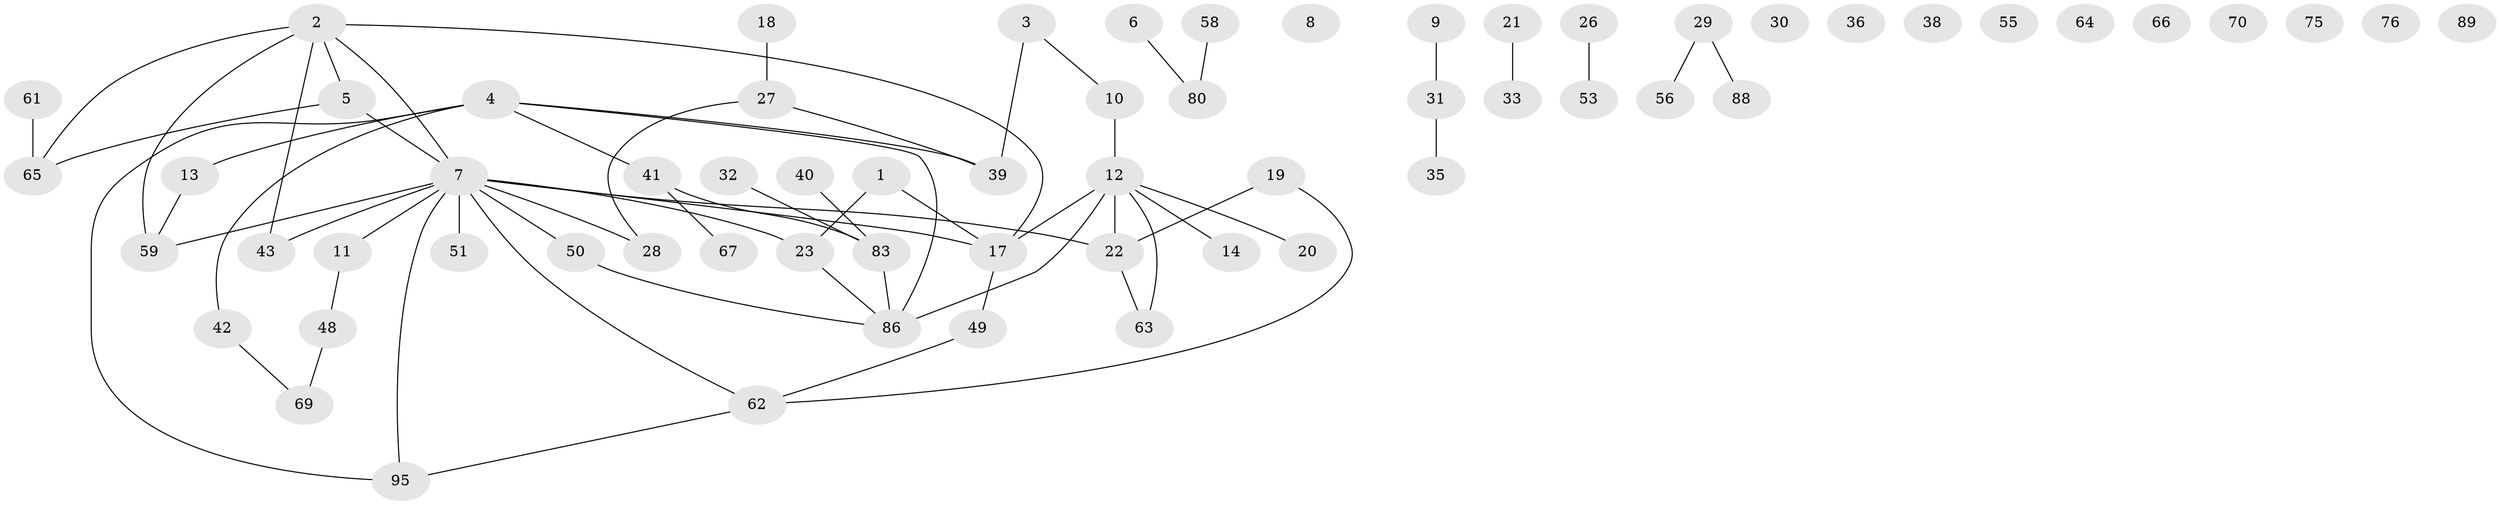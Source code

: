// original degree distribution, {2: 0.3047619047619048, 3: 0.19047619047619047, 5: 0.047619047619047616, 1: 0.2761904761904762, 0: 0.09523809523809523, 4: 0.0761904761904762, 6: 0.009523809523809525}
// Generated by graph-tools (version 1.1) at 2025/16/03/04/25 18:16:30]
// undirected, 63 vertices, 65 edges
graph export_dot {
graph [start="1"]
  node [color=gray90,style=filled];
  1;
  2 [super="+57+44"];
  3 [super="+46"];
  4 [super="+16+71"];
  5 [super="+74"];
  6 [super="+15+52"];
  7 [super="+54"];
  8;
  9;
  10 [super="+45"];
  11;
  12 [super="+84"];
  13;
  14;
  17 [super="+24"];
  18;
  19;
  20 [super="+82+73+37"];
  21 [super="+90"];
  22 [super="+25"];
  23;
  26;
  27 [super="+98"];
  28;
  29 [super="+68"];
  30;
  31;
  32;
  33;
  35;
  36;
  38;
  39 [super="+97+47"];
  40;
  41 [super="+87"];
  42;
  43 [super="+79"];
  48;
  49;
  50;
  51;
  53;
  55;
  56;
  58;
  59;
  61 [super="+85"];
  62;
  63;
  64;
  65;
  66;
  67;
  69;
  70;
  75;
  76 [super="+101"];
  80;
  83 [super="+99+103"];
  86 [super="+93"];
  88;
  89;
  95 [super="+100"];
  1 -- 17;
  1 -- 23;
  2 -- 17;
  2 -- 65;
  2 -- 43;
  2 -- 59;
  2 -- 5;
  2 -- 7;
  3 -- 39;
  3 -- 10;
  4 -- 42;
  4 -- 86;
  4 -- 39;
  4 -- 95;
  4 -- 41;
  4 -- 13;
  5 -- 65;
  5 -- 7;
  6 -- 80;
  7 -- 59;
  7 -- 62;
  7 -- 11;
  7 -- 43;
  7 -- 17;
  7 -- 50;
  7 -- 51;
  7 -- 22;
  7 -- 23;
  7 -- 28;
  7 -- 95;
  9 -- 31;
  10 -- 12;
  11 -- 48;
  12 -- 20;
  12 -- 86 [weight=2];
  12 -- 14;
  12 -- 63;
  12 -- 22;
  12 -- 17;
  13 -- 59;
  17 -- 49;
  18 -- 27;
  19 -- 22;
  19 -- 62;
  21 -- 33;
  22 -- 63;
  23 -- 86;
  26 -- 53;
  27 -- 28;
  27 -- 39;
  29 -- 56;
  29 -- 88;
  31 -- 35;
  32 -- 83;
  40 -- 83;
  41 -- 83;
  41 -- 67;
  42 -- 69;
  48 -- 69;
  49 -- 62;
  50 -- 86;
  58 -- 80;
  61 -- 65;
  62 -- 95;
  83 -- 86;
}
